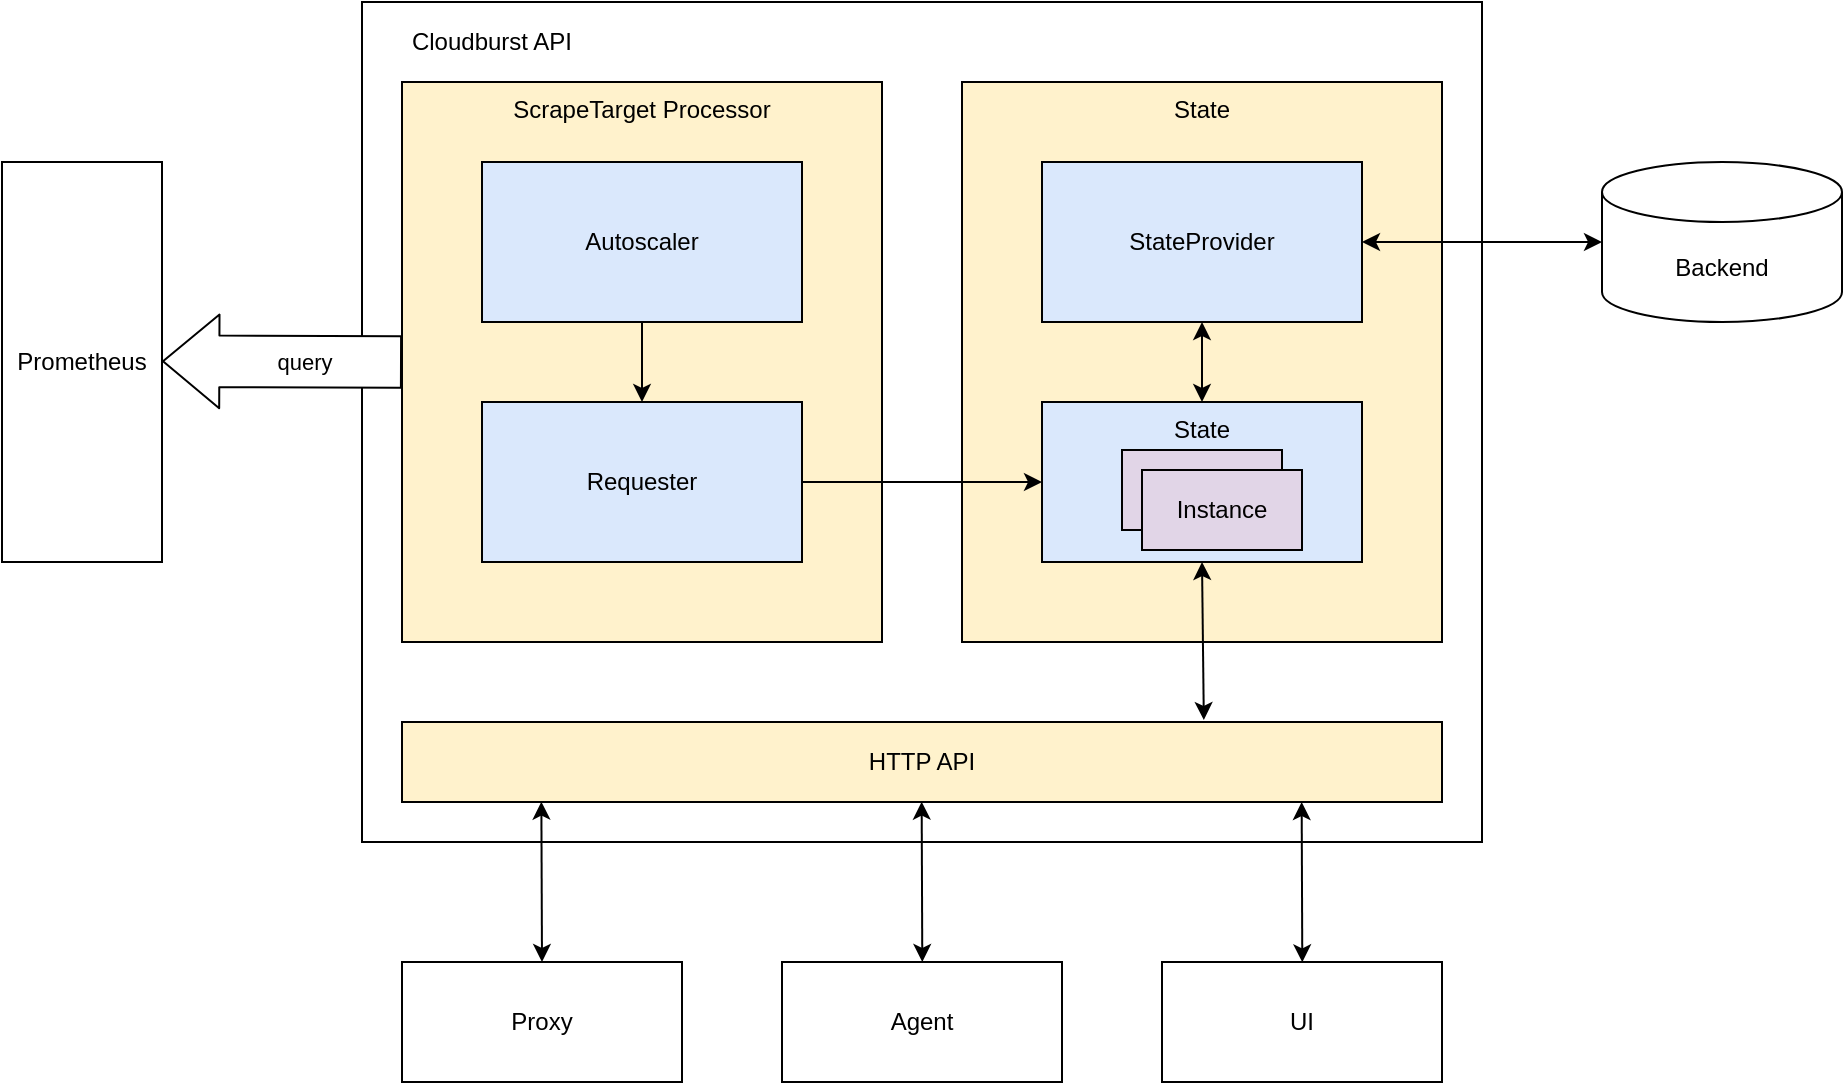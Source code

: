 <mxfile version="14.0.3" type="device"><diagram name="Page-1" id="5f0bae14-7c28-e335-631c-24af17079c00"><mxGraphModel dx="2129" dy="1513" grid="1" gridSize="10" guides="1" tooltips="1" connect="1" arrows="1" fold="1" page="1" pageScale="1" pageWidth="1100" pageHeight="850" background="#ffffff" math="0" shadow="0"><root><mxCell id="0"/><mxCell id="1" parent="0"/><mxCell id="TD8C8_nA2wsGOII00A-q-16" value="" style="rounded=0;whiteSpace=wrap;html=1;" vertex="1" parent="1"><mxGeometry x="140" y="440" width="560" height="420" as="geometry"/></mxCell><mxCell id="TD8C8_nA2wsGOII00A-q-18" value="State" style="rounded=0;whiteSpace=wrap;html=1;verticalAlign=top;fillColor=#fff2cc;" vertex="1" parent="1"><mxGeometry x="440" y="480" width="240" height="280" as="geometry"/></mxCell><mxCell id="TD8C8_nA2wsGOII00A-q-6" value="ScrapeTarget Processor" style="rounded=0;whiteSpace=wrap;html=1;verticalAlign=top;fillColor=#fff2cc;" vertex="1" parent="1"><mxGeometry x="160" y="480" width="240" height="280" as="geometry"/></mxCell><mxCell id="TD8C8_nA2wsGOII00A-q-2" value="State" style="rounded=0;whiteSpace=wrap;html=1;verticalAlign=top;fillColor=#dae8fc;" vertex="1" parent="1"><mxGeometry x="480" y="640" width="160" height="80" as="geometry"/></mxCell><mxCell id="TD8C8_nA2wsGOII00A-q-3" value="HTTP API" style="rounded=0;whiteSpace=wrap;html=1;fillColor=#fff2cc;" vertex="1" parent="1"><mxGeometry x="160" y="800" width="520" height="40" as="geometry"/></mxCell><mxCell id="TD8C8_nA2wsGOII00A-q-4" value="Autoscaler" style="rounded=0;whiteSpace=wrap;html=1;fillColor=#dae8fc;" vertex="1" parent="1"><mxGeometry x="200" y="520" width="160" height="80" as="geometry"/></mxCell><mxCell id="TD8C8_nA2wsGOII00A-q-5" value="Requester" style="rounded=0;whiteSpace=wrap;html=1;fillColor=#dae8fc;" vertex="1" parent="1"><mxGeometry x="200" y="640" width="160" height="80" as="geometry"/></mxCell><mxCell id="TD8C8_nA2wsGOII00A-q-10" value="" style="endArrow=classic;html=1;exitX=0.5;exitY=1;exitDx=0;exitDy=0;entryX=0.5;entryY=0;entryDx=0;entryDy=0;" edge="1" parent="1" source="TD8C8_nA2wsGOII00A-q-4" target="TD8C8_nA2wsGOII00A-q-5"><mxGeometry width="50" height="50" relative="1" as="geometry"><mxPoint x="440" y="670" as="sourcePoint"/><mxPoint x="490" y="620" as="targetPoint"/></mxGeometry></mxCell><mxCell id="TD8C8_nA2wsGOII00A-q-12" value="Instance" style="rounded=0;whiteSpace=wrap;html=1;fillColor=#e1d5e7;" vertex="1" parent="1"><mxGeometry x="520" y="664" width="80" height="40" as="geometry"/></mxCell><mxCell id="TD8C8_nA2wsGOII00A-q-13" value="Instance" style="rounded=0;whiteSpace=wrap;html=1;fillColor=#e1d5e7;" vertex="1" parent="1"><mxGeometry x="530" y="674" width="80" height="40" as="geometry"/></mxCell><mxCell id="TD8C8_nA2wsGOII00A-q-14" value="" style="endArrow=classic;html=1;exitX=1;exitY=0.5;exitDx=0;exitDy=0;entryX=0;entryY=0.5;entryDx=0;entryDy=0;" edge="1" parent="1" source="TD8C8_nA2wsGOII00A-q-5" target="TD8C8_nA2wsGOII00A-q-2"><mxGeometry width="50" height="50" relative="1" as="geometry"><mxPoint x="510" y="760" as="sourcePoint"/><mxPoint x="560" y="710" as="targetPoint"/></mxGeometry></mxCell><mxCell id="TD8C8_nA2wsGOII00A-q-15" value="" style="endArrow=classic;startArrow=classic;html=1;exitX=0.5;exitY=1;exitDx=0;exitDy=0;entryX=0.771;entryY=-0.025;entryDx=0;entryDy=0;entryPerimeter=0;" edge="1" parent="1" source="TD8C8_nA2wsGOII00A-q-2" target="TD8C8_nA2wsGOII00A-q-3"><mxGeometry width="50" height="50" relative="1" as="geometry"><mxPoint x="640" y="520" as="sourcePoint"/><mxPoint x="520" y="800" as="targetPoint"/></mxGeometry></mxCell><mxCell id="TD8C8_nA2wsGOII00A-q-17" value="StateProvider" style="rounded=0;whiteSpace=wrap;html=1;fillColor=#dae8fc;" vertex="1" parent="1"><mxGeometry x="480" y="520" width="160" height="80" as="geometry"/></mxCell><mxCell id="TD8C8_nA2wsGOII00A-q-19" value="Prometheus" style="rounded=0;whiteSpace=wrap;html=1;" vertex="1" parent="1"><mxGeometry x="-40" y="520" width="80" height="200" as="geometry"/></mxCell><mxCell id="TD8C8_nA2wsGOII00A-q-20" value="" style="endArrow=classic;startArrow=classic;html=1;exitX=0.5;exitY=0;exitDx=0;exitDy=0;" edge="1" parent="1" source="TD8C8_nA2wsGOII00A-q-2" target="TD8C8_nA2wsGOII00A-q-17"><mxGeometry width="50" height="50" relative="1" as="geometry"><mxPoint x="730" y="650" as="sourcePoint"/><mxPoint x="780" y="600" as="targetPoint"/></mxGeometry></mxCell><mxCell id="TD8C8_nA2wsGOII00A-q-21" value="Backend" style="shape=cylinder3;whiteSpace=wrap;html=1;boundedLbl=1;backgroundOutline=1;size=15;" vertex="1" parent="1"><mxGeometry x="760" y="520" width="120" height="80" as="geometry"/></mxCell><mxCell id="TD8C8_nA2wsGOII00A-q-22" value="" style="endArrow=classic;startArrow=classic;html=1;exitX=1;exitY=0.5;exitDx=0;exitDy=0;entryX=0;entryY=0.5;entryDx=0;entryDy=0;entryPerimeter=0;" edge="1" parent="1" source="TD8C8_nA2wsGOII00A-q-17" target="TD8C8_nA2wsGOII00A-q-21"><mxGeometry width="50" height="50" relative="1" as="geometry"><mxPoint x="750" y="690" as="sourcePoint"/><mxPoint x="800" y="640" as="targetPoint"/></mxGeometry></mxCell><mxCell id="TD8C8_nA2wsGOII00A-q-24" value="Agent" style="rounded=0;whiteSpace=wrap;html=1;" vertex="1" parent="1"><mxGeometry x="350" y="920" width="140" height="60" as="geometry"/></mxCell><mxCell id="TD8C8_nA2wsGOII00A-q-25" value="Proxy" style="rounded=0;whiteSpace=wrap;html=1;" vertex="1" parent="1"><mxGeometry x="160" y="920" width="140" height="60" as="geometry"/></mxCell><mxCell id="TD8C8_nA2wsGOII00A-q-26" value="" style="shape=flexArrow;endArrow=classic;html=1;width=25.833;endSize=9.058;labelBorderColor=#000000;fillColor=#ffffff;" edge="1" parent="1"><mxGeometry width="50" height="50" relative="1" as="geometry"><mxPoint x="160" y="620" as="sourcePoint"/><mxPoint x="40" y="619.58" as="targetPoint"/></mxGeometry></mxCell><mxCell id="TD8C8_nA2wsGOII00A-q-27" value="query" style="edgeLabel;html=1;align=center;verticalAlign=middle;resizable=0;points=[];" vertex="1" connectable="0" parent="TD8C8_nA2wsGOII00A-q-26"><mxGeometry x="-0.186" relative="1" as="geometry"><mxPoint as="offset"/></mxGeometry></mxCell><mxCell id="TD8C8_nA2wsGOII00A-q-28" value="UI" style="rounded=0;whiteSpace=wrap;html=1;" vertex="1" parent="1"><mxGeometry x="540" y="920" width="140" height="60" as="geometry"/></mxCell><mxCell id="TD8C8_nA2wsGOII00A-q-29" value="" style="endArrow=classic;startArrow=classic;html=1;fillColor=#ffffff;exitX=0.5;exitY=0;exitDx=0;exitDy=0;entryX=0.134;entryY=0.996;entryDx=0;entryDy=0;entryPerimeter=0;" edge="1" parent="1" source="TD8C8_nA2wsGOII00A-q-25" target="TD8C8_nA2wsGOII00A-q-3"><mxGeometry width="50" height="50" relative="1" as="geometry"><mxPoint x="250" y="910" as="sourcePoint"/><mxPoint x="300" y="860" as="targetPoint"/></mxGeometry></mxCell><mxCell id="TD8C8_nA2wsGOII00A-q-30" value="" style="endArrow=classic;startArrow=classic;html=1;fillColor=#ffffff;exitX=0.5;exitY=0;exitDx=0;exitDy=0;entryX=0.134;entryY=0.996;entryDx=0;entryDy=0;entryPerimeter=0;" edge="1" parent="1"><mxGeometry width="50" height="50" relative="1" as="geometry"><mxPoint x="420.15" y="920" as="sourcePoint"/><mxPoint x="419.83" y="839.84" as="targetPoint"/></mxGeometry></mxCell><mxCell id="TD8C8_nA2wsGOII00A-q-31" value="" style="endArrow=classic;startArrow=classic;html=1;fillColor=#ffffff;exitX=0.5;exitY=0;exitDx=0;exitDy=0;entryX=0.134;entryY=0.996;entryDx=0;entryDy=0;entryPerimeter=0;" edge="1" parent="1"><mxGeometry width="50" height="50" relative="1" as="geometry"><mxPoint x="610.15" y="920.16" as="sourcePoint"/><mxPoint x="609.83" y="840.0" as="targetPoint"/></mxGeometry></mxCell><mxCell id="TD8C8_nA2wsGOII00A-q-32" value="Cloudburst API" style="text;html=1;strokeColor=none;fillColor=none;align=center;verticalAlign=middle;whiteSpace=wrap;rounded=0;" vertex="1" parent="1"><mxGeometry x="160" y="450" width="90" height="20" as="geometry"/></mxCell></root></mxGraphModel></diagram></mxfile>